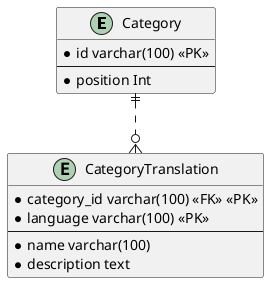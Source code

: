 @startuml Multi Language
entity Category {
    *id varchar(100) <<PK>>
    --
    *position Int
}

entity CategoryTranslation {
    *category_id varchar(100) <<FK>> <<PK>>
    *language varchar(100) <<PK>>
    --
    *name varchar(100)
    *description text
}

Category ||..o{ CategoryTranslation
@enduml